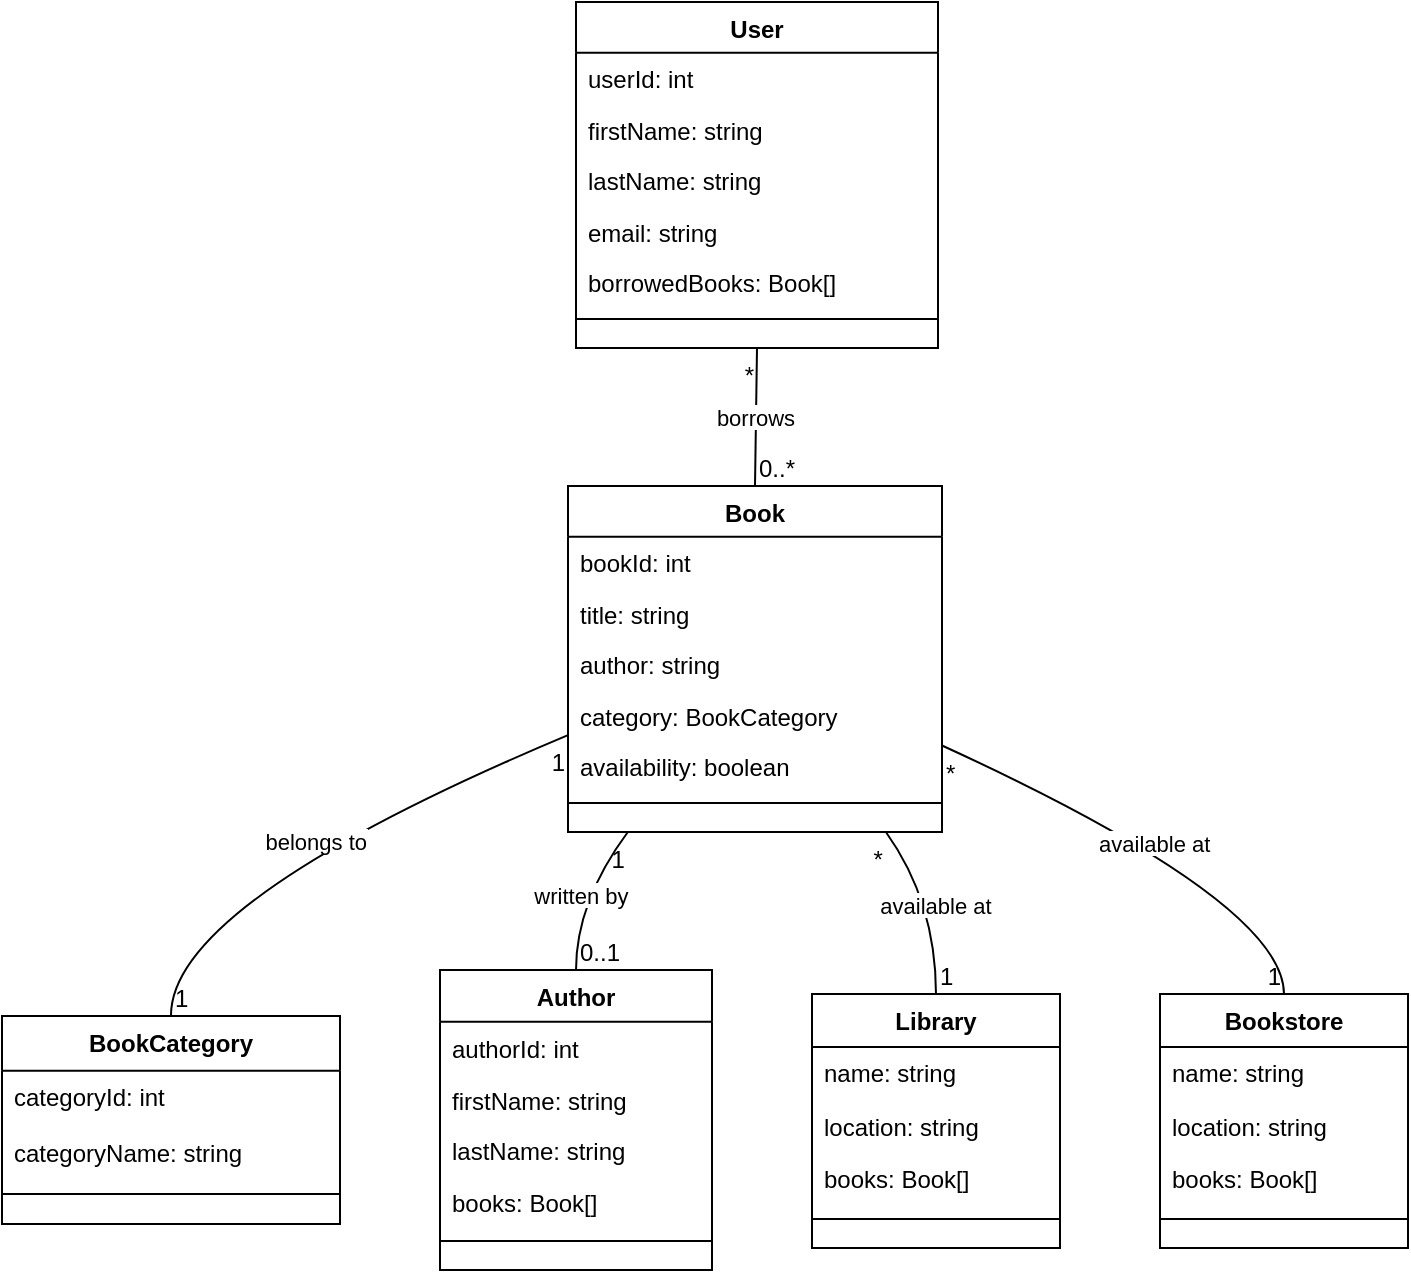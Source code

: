 <mxfile version="25.0.3">
  <diagram name="Страница-1" id="w_oI7oW6vk3IzdxLB9bA">
    <mxGraphModel>
      <root>
        <mxCell id="0" />
        <mxCell id="1" parent="0" />
        <mxCell id="2" value="Book" style="swimlane;fontStyle=1;align=center;verticalAlign=top;childLayout=stackLayout;horizontal=1;startSize=25.385;horizontalStack=0;resizeParent=1;resizeParentMax=0;resizeLast=0;collapsible=0;marginBottom=0;" vertex="1" parent="1">
          <mxGeometry x="291" y="250" width="187" height="173" as="geometry" />
        </mxCell>
        <mxCell id="3" value="bookId: int" style="text;strokeColor=none;fillColor=none;align=left;verticalAlign=top;spacingLeft=4;spacingRight=4;overflow=hidden;rotatable=0;points=[[0,0.5],[1,0.5]];portConstraint=eastwest;" vertex="1" parent="2">
          <mxGeometry y="25" width="187" height="25" as="geometry" />
        </mxCell>
        <mxCell id="4" value="title: string" style="text;strokeColor=none;fillColor=none;align=left;verticalAlign=top;spacingLeft=4;spacingRight=4;overflow=hidden;rotatable=0;points=[[0,0.5],[1,0.5]];portConstraint=eastwest;" vertex="1" parent="2">
          <mxGeometry y="51" width="187" height="25" as="geometry" />
        </mxCell>
        <mxCell id="5" value="author: string" style="text;strokeColor=none;fillColor=none;align=left;verticalAlign=top;spacingLeft=4;spacingRight=4;overflow=hidden;rotatable=0;points=[[0,0.5],[1,0.5]];portConstraint=eastwest;" vertex="1" parent="2">
          <mxGeometry y="76" width="187" height="25" as="geometry" />
        </mxCell>
        <mxCell id="6" value="category: BookCategory" style="text;strokeColor=none;fillColor=none;align=left;verticalAlign=top;spacingLeft=4;spacingRight=4;overflow=hidden;rotatable=0;points=[[0,0.5],[1,0.5]];portConstraint=eastwest;" vertex="1" parent="2">
          <mxGeometry y="102" width="187" height="25" as="geometry" />
        </mxCell>
        <mxCell id="7" value="availability: boolean" style="text;strokeColor=none;fillColor=none;align=left;verticalAlign=top;spacingLeft=4;spacingRight=4;overflow=hidden;rotatable=0;points=[[0,0.5],[1,0.5]];portConstraint=eastwest;" vertex="1" parent="2">
          <mxGeometry y="127" width="187" height="25" as="geometry" />
        </mxCell>
        <mxCell id="8" style="line;strokeWidth=1;fillColor=none;align=left;verticalAlign=middle;spacingTop=-1;spacingLeft=3;spacingRight=3;rotatable=0;labelPosition=right;points=[];portConstraint=eastwest;strokeColor=inherit;" vertex="1" parent="2">
          <mxGeometry y="152" width="187" height="13" as="geometry" />
        </mxCell>
        <mxCell id="9" value="BookCategory" style="swimlane;fontStyle=1;align=center;verticalAlign=top;childLayout=stackLayout;horizontal=1;startSize=27.429;horizontalStack=0;resizeParent=1;resizeParentMax=0;resizeLast=0;collapsible=0;marginBottom=0;" vertex="1" parent="1">
          <mxGeometry x="8" y="515" width="169" height="104" as="geometry" />
        </mxCell>
        <mxCell id="10" value="categoryId: int" style="text;strokeColor=none;fillColor=none;align=left;verticalAlign=top;spacingLeft=4;spacingRight=4;overflow=hidden;rotatable=0;points=[[0,0.5],[1,0.5]];portConstraint=eastwest;" vertex="1" parent="9">
          <mxGeometry y="27" width="169" height="27" as="geometry" />
        </mxCell>
        <mxCell id="11" value="categoryName: string" style="text;strokeColor=none;fillColor=none;align=left;verticalAlign=top;spacingLeft=4;spacingRight=4;overflow=hidden;rotatable=0;points=[[0,0.5],[1,0.5]];portConstraint=eastwest;" vertex="1" parent="9">
          <mxGeometry y="55" width="169" height="27" as="geometry" />
        </mxCell>
        <mxCell id="12" style="line;strokeWidth=1;fillColor=none;align=left;verticalAlign=middle;spacingTop=-1;spacingLeft=3;spacingRight=3;rotatable=0;labelPosition=right;points=[];portConstraint=eastwest;strokeColor=inherit;" vertex="1" parent="9">
          <mxGeometry y="82" width="169" height="14" as="geometry" />
        </mxCell>
        <mxCell id="13" value="Author" style="swimlane;fontStyle=1;align=center;verticalAlign=top;childLayout=stackLayout;horizontal=1;startSize=25.818;horizontalStack=0;resizeParent=1;resizeParentMax=0;resizeLast=0;collapsible=0;marginBottom=0;" vertex="1" parent="1">
          <mxGeometry x="227" y="492" width="136" height="150" as="geometry" />
        </mxCell>
        <mxCell id="14" value="authorId: int" style="text;strokeColor=none;fillColor=none;align=left;verticalAlign=top;spacingLeft=4;spacingRight=4;overflow=hidden;rotatable=0;points=[[0,0.5],[1,0.5]];portConstraint=eastwest;" vertex="1" parent="13">
          <mxGeometry y="26" width="136" height="26" as="geometry" />
        </mxCell>
        <mxCell id="15" value="firstName: string" style="text;strokeColor=none;fillColor=none;align=left;verticalAlign=top;spacingLeft=4;spacingRight=4;overflow=hidden;rotatable=0;points=[[0,0.5],[1,0.5]];portConstraint=eastwest;" vertex="1" parent="13">
          <mxGeometry y="52" width="136" height="26" as="geometry" />
        </mxCell>
        <mxCell id="16" value="lastName: string" style="text;strokeColor=none;fillColor=none;align=left;verticalAlign=top;spacingLeft=4;spacingRight=4;overflow=hidden;rotatable=0;points=[[0,0.5],[1,0.5]];portConstraint=eastwest;" vertex="1" parent="13">
          <mxGeometry y="77" width="136" height="26" as="geometry" />
        </mxCell>
        <mxCell id="17" value="books: Book[]" style="text;strokeColor=none;fillColor=none;align=left;verticalAlign=top;spacingLeft=4;spacingRight=4;overflow=hidden;rotatable=0;points=[[0,0.5],[1,0.5]];portConstraint=eastwest;" vertex="1" parent="13">
          <mxGeometry y="103" width="136" height="26" as="geometry" />
        </mxCell>
        <mxCell id="18" style="line;strokeWidth=1;fillColor=none;align=left;verticalAlign=middle;spacingTop=-1;spacingLeft=3;spacingRight=3;rotatable=0;labelPosition=right;points=[];portConstraint=eastwest;strokeColor=inherit;" vertex="1" parent="13">
          <mxGeometry y="129" width="136" height="13" as="geometry" />
        </mxCell>
        <mxCell id="19" value="Library" style="swimlane;fontStyle=1;align=center;verticalAlign=top;childLayout=stackLayout;horizontal=1;startSize=26.444;horizontalStack=0;resizeParent=1;resizeParentMax=0;resizeLast=0;collapsible=0;marginBottom=0;" vertex="1" parent="1">
          <mxGeometry x="413" y="504" width="124" height="127" as="geometry" />
        </mxCell>
        <mxCell id="20" value="name: string" style="text;strokeColor=none;fillColor=none;align=left;verticalAlign=top;spacingLeft=4;spacingRight=4;overflow=hidden;rotatable=0;points=[[0,0.5],[1,0.5]];portConstraint=eastwest;" vertex="1" parent="19">
          <mxGeometry y="26" width="124" height="26" as="geometry" />
        </mxCell>
        <mxCell id="21" value="location: string" style="text;strokeColor=none;fillColor=none;align=left;verticalAlign=top;spacingLeft=4;spacingRight=4;overflow=hidden;rotatable=0;points=[[0,0.5],[1,0.5]];portConstraint=eastwest;" vertex="1" parent="19">
          <mxGeometry y="53" width="124" height="26" as="geometry" />
        </mxCell>
        <mxCell id="22" value="books: Book[]" style="text;strokeColor=none;fillColor=none;align=left;verticalAlign=top;spacingLeft=4;spacingRight=4;overflow=hidden;rotatable=0;points=[[0,0.5],[1,0.5]];portConstraint=eastwest;" vertex="1" parent="19">
          <mxGeometry y="79" width="124" height="26" as="geometry" />
        </mxCell>
        <mxCell id="23" style="line;strokeWidth=1;fillColor=none;align=left;verticalAlign=middle;spacingTop=-1;spacingLeft=3;spacingRight=3;rotatable=0;labelPosition=right;points=[];portConstraint=eastwest;strokeColor=inherit;" vertex="1" parent="19">
          <mxGeometry y="106" width="124" height="13" as="geometry" />
        </mxCell>
        <mxCell id="24" value="Bookstore" style="swimlane;fontStyle=1;align=center;verticalAlign=top;childLayout=stackLayout;horizontal=1;startSize=26.444;horizontalStack=0;resizeParent=1;resizeParentMax=0;resizeLast=0;collapsible=0;marginBottom=0;" vertex="1" parent="1">
          <mxGeometry x="587" y="504" width="124" height="127" as="geometry" />
        </mxCell>
        <mxCell id="25" value="name: string" style="text;strokeColor=none;fillColor=none;align=left;verticalAlign=top;spacingLeft=4;spacingRight=4;overflow=hidden;rotatable=0;points=[[0,0.5],[1,0.5]];portConstraint=eastwest;" vertex="1" parent="24">
          <mxGeometry y="26" width="124" height="26" as="geometry" />
        </mxCell>
        <mxCell id="26" value="location: string" style="text;strokeColor=none;fillColor=none;align=left;verticalAlign=top;spacingLeft=4;spacingRight=4;overflow=hidden;rotatable=0;points=[[0,0.5],[1,0.5]];portConstraint=eastwest;" vertex="1" parent="24">
          <mxGeometry y="53" width="124" height="26" as="geometry" />
        </mxCell>
        <mxCell id="27" value="books: Book[]" style="text;strokeColor=none;fillColor=none;align=left;verticalAlign=top;spacingLeft=4;spacingRight=4;overflow=hidden;rotatable=0;points=[[0,0.5],[1,0.5]];portConstraint=eastwest;" vertex="1" parent="24">
          <mxGeometry y="79" width="124" height="26" as="geometry" />
        </mxCell>
        <mxCell id="28" style="line;strokeWidth=1;fillColor=none;align=left;verticalAlign=middle;spacingTop=-1;spacingLeft=3;spacingRight=3;rotatable=0;labelPosition=right;points=[];portConstraint=eastwest;strokeColor=inherit;" vertex="1" parent="24">
          <mxGeometry y="106" width="124" height="13" as="geometry" />
        </mxCell>
        <mxCell id="29" value="User" style="swimlane;fontStyle=1;align=center;verticalAlign=top;childLayout=stackLayout;horizontal=1;startSize=25.385;horizontalStack=0;resizeParent=1;resizeParentMax=0;resizeLast=0;collapsible=0;marginBottom=0;" vertex="1" parent="1">
          <mxGeometry x="295" y="8" width="181" height="173" as="geometry" />
        </mxCell>
        <mxCell id="30" value="userId: int" style="text;strokeColor=none;fillColor=none;align=left;verticalAlign=top;spacingLeft=4;spacingRight=4;overflow=hidden;rotatable=0;points=[[0,0.5],[1,0.5]];portConstraint=eastwest;" vertex="1" parent="29">
          <mxGeometry y="25" width="181" height="25" as="geometry" />
        </mxCell>
        <mxCell id="31" value="firstName: string" style="text;strokeColor=none;fillColor=none;align=left;verticalAlign=top;spacingLeft=4;spacingRight=4;overflow=hidden;rotatable=0;points=[[0,0.5],[1,0.5]];portConstraint=eastwest;" vertex="1" parent="29">
          <mxGeometry y="51" width="181" height="25" as="geometry" />
        </mxCell>
        <mxCell id="32" value="lastName: string" style="text;strokeColor=none;fillColor=none;align=left;verticalAlign=top;spacingLeft=4;spacingRight=4;overflow=hidden;rotatable=0;points=[[0,0.5],[1,0.5]];portConstraint=eastwest;" vertex="1" parent="29">
          <mxGeometry y="76" width="181" height="25" as="geometry" />
        </mxCell>
        <mxCell id="33" value="email: string" style="text;strokeColor=none;fillColor=none;align=left;verticalAlign=top;spacingLeft=4;spacingRight=4;overflow=hidden;rotatable=0;points=[[0,0.5],[1,0.5]];portConstraint=eastwest;" vertex="1" parent="29">
          <mxGeometry y="102" width="181" height="25" as="geometry" />
        </mxCell>
        <mxCell id="34" value="borrowedBooks: Book[]" style="text;strokeColor=none;fillColor=none;align=left;verticalAlign=top;spacingLeft=4;spacingRight=4;overflow=hidden;rotatable=0;points=[[0,0.5],[1,0.5]];portConstraint=eastwest;" vertex="1" parent="29">
          <mxGeometry y="127" width="181" height="25" as="geometry" />
        </mxCell>
        <mxCell id="35" style="line;strokeWidth=1;fillColor=none;align=left;verticalAlign=middle;spacingTop=-1;spacingLeft=3;spacingRight=3;rotatable=0;labelPosition=right;points=[];portConstraint=eastwest;strokeColor=inherit;" vertex="1" parent="29">
          <mxGeometry y="152" width="181" height="13" as="geometry" />
        </mxCell>
        <mxCell id="36" value="belongs to" style="curved=1;startArrow=none;endArrow=none;exitX=0;exitY=0.72;entryX=0.5;entryY=0;" edge="1" parent="1" source="2" target="9">
          <mxGeometry relative="1" as="geometry">
            <Array as="points">
              <mxPoint x="92" y="458" />
            </Array>
          </mxGeometry>
        </mxCell>
        <mxCell id="37" value="1" style="edgeLabel;resizable=0;labelBackgroundColor=none;fontSize=12;align=right;verticalAlign=top;" vertex="1" parent="36">
          <mxGeometry x="-1" relative="1" as="geometry" />
        </mxCell>
        <mxCell id="38" value="1" style="edgeLabel;resizable=0;labelBackgroundColor=none;fontSize=12;align=left;verticalAlign=bottom;" vertex="1" parent="36">
          <mxGeometry x="1" relative="1" as="geometry" />
        </mxCell>
        <mxCell id="39" value="written by" style="curved=1;startArrow=none;endArrow=none;exitX=0.16;exitY=1;entryX=0.5;entryY=0;" edge="1" parent="1" source="2" target="13">
          <mxGeometry relative="1" as="geometry">
            <Array as="points">
              <mxPoint x="295" y="458" />
            </Array>
          </mxGeometry>
        </mxCell>
        <mxCell id="40" value="1" style="edgeLabel;resizable=0;labelBackgroundColor=none;fontSize=12;align=right;verticalAlign=top;" vertex="1" parent="39">
          <mxGeometry x="-1" relative="1" as="geometry" />
        </mxCell>
        <mxCell id="41" value="0..1" style="edgeLabel;resizable=0;labelBackgroundColor=none;fontSize=12;align=left;verticalAlign=bottom;" vertex="1" parent="39">
          <mxGeometry x="1" relative="1" as="geometry" />
        </mxCell>
        <mxCell id="42" value="available at" style="curved=1;startArrow=none;endArrow=none;exitX=0.85;exitY=1;entryX=0.5;entryY=0;" edge="1" parent="1" source="2" target="19">
          <mxGeometry relative="1" as="geometry">
            <Array as="points">
              <mxPoint x="475" y="458" />
            </Array>
          </mxGeometry>
        </mxCell>
        <mxCell id="43" value="*" style="edgeLabel;resizable=0;labelBackgroundColor=none;fontSize=12;align=right;verticalAlign=top;" vertex="1" parent="42">
          <mxGeometry x="-1" relative="1" as="geometry" />
        </mxCell>
        <mxCell id="44" value="1" style="edgeLabel;resizable=0;labelBackgroundColor=none;fontSize=12;align=left;verticalAlign=bottom;" vertex="1" parent="42">
          <mxGeometry x="1" relative="1" as="geometry" />
        </mxCell>
        <mxCell id="45" value="available at" style="curved=1;startArrow=none;endArrow=none;exitX=1;exitY=0.75;entryX=0.5;entryY=0;" edge="1" parent="1" source="2" target="24">
          <mxGeometry relative="1" as="geometry">
            <Array as="points">
              <mxPoint x="649" y="458" />
            </Array>
          </mxGeometry>
        </mxCell>
        <mxCell id="46" value="*" style="edgeLabel;resizable=0;labelBackgroundColor=none;fontSize=12;align=left;verticalAlign=top;" vertex="1" parent="45">
          <mxGeometry x="-1" relative="1" as="geometry" />
        </mxCell>
        <mxCell id="47" value="1" style="edgeLabel;resizable=0;labelBackgroundColor=none;fontSize=12;align=right;verticalAlign=bottom;" vertex="1" parent="45">
          <mxGeometry x="1" relative="1" as="geometry" />
        </mxCell>
        <mxCell id="48" value="borrows" style="curved=1;startArrow=none;endArrow=none;exitX=0.5;exitY=1;entryX=0.5;entryY=0;" edge="1" parent="1" source="29" target="2">
          <mxGeometry relative="1" as="geometry">
            <Array as="points" />
          </mxGeometry>
        </mxCell>
        <mxCell id="49" value="*" style="edgeLabel;resizable=0;labelBackgroundColor=none;fontSize=12;align=right;verticalAlign=top;" vertex="1" parent="48">
          <mxGeometry x="-1" relative="1" as="geometry" />
        </mxCell>
        <mxCell id="50" value="0..*" style="edgeLabel;resizable=0;labelBackgroundColor=none;fontSize=12;align=left;verticalAlign=bottom;" vertex="1" parent="48">
          <mxGeometry x="1" relative="1" as="geometry" />
        </mxCell>
      </root>
    </mxGraphModel>
  </diagram>
</mxfile>
